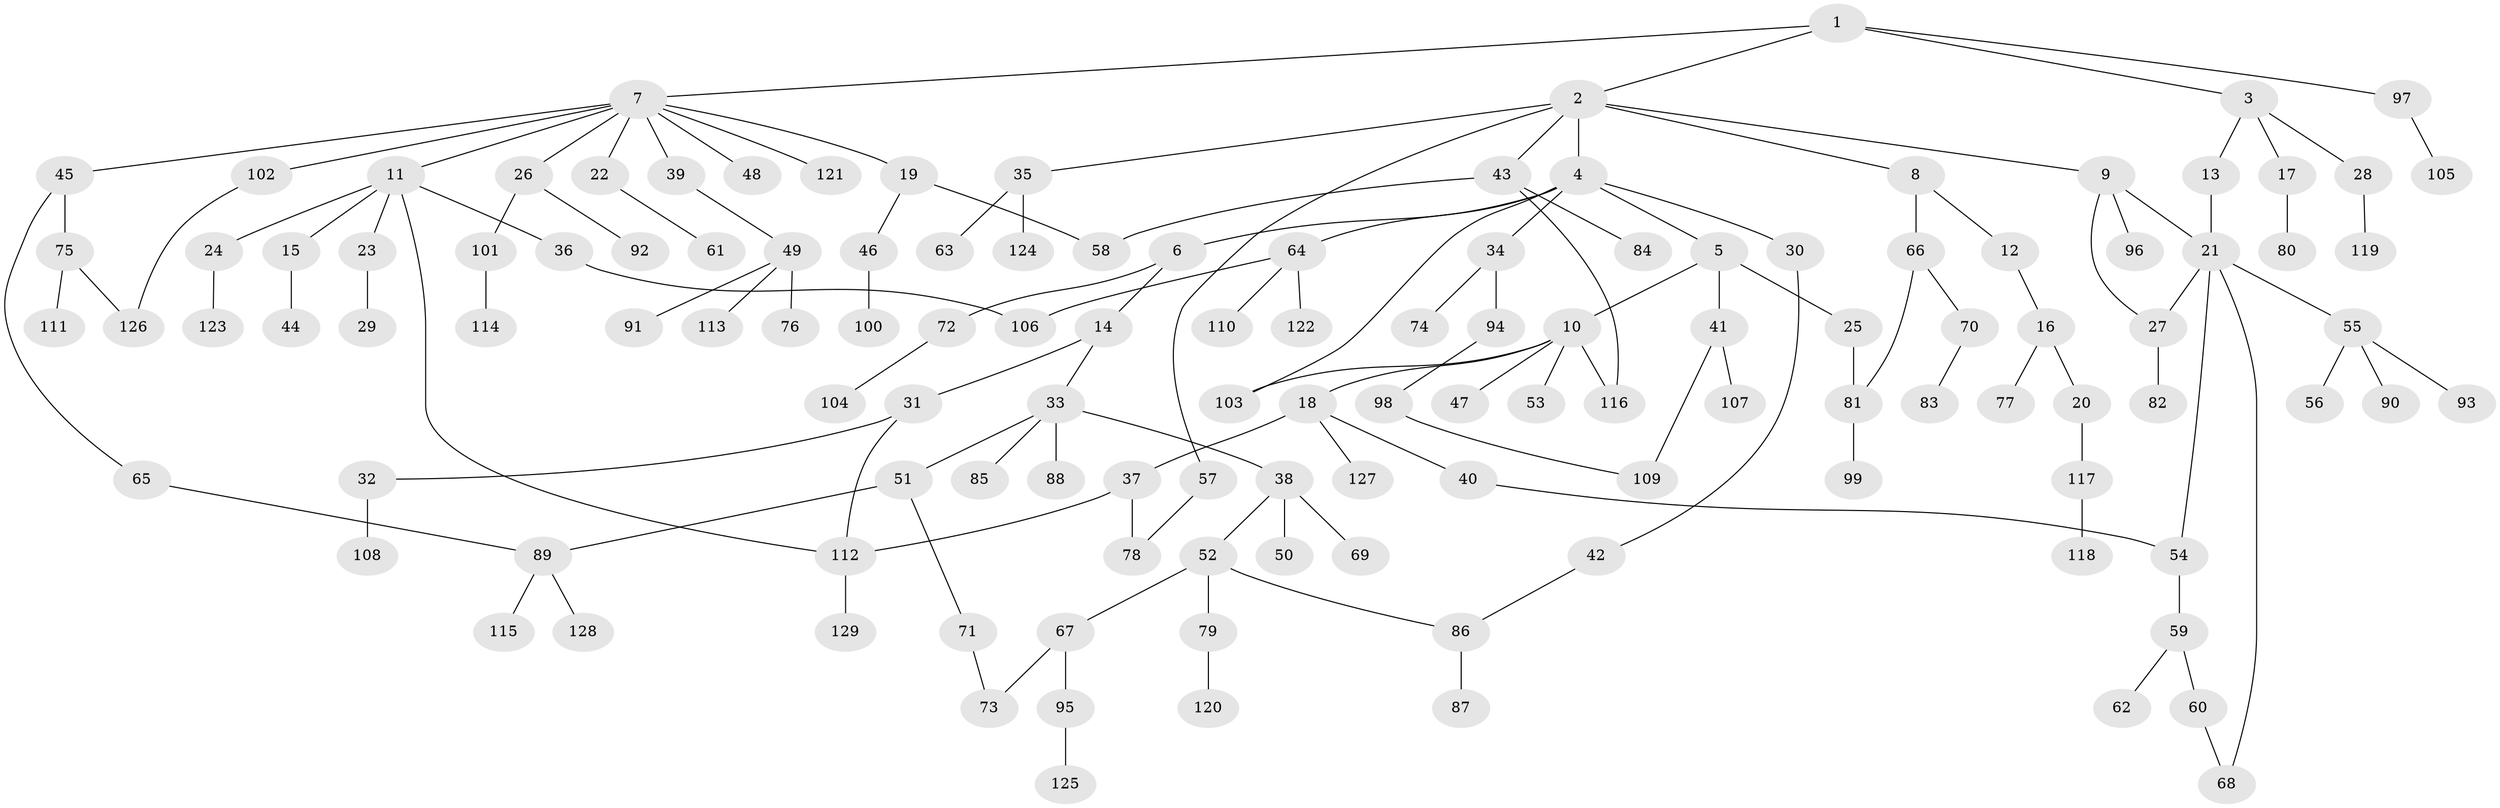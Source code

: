 // Generated by graph-tools (version 1.1) at 2025/25/03/09/25 03:25:30]
// undirected, 129 vertices, 145 edges
graph export_dot {
graph [start="1"]
  node [color=gray90,style=filled];
  1;
  2;
  3;
  4;
  5;
  6;
  7;
  8;
  9;
  10;
  11;
  12;
  13;
  14;
  15;
  16;
  17;
  18;
  19;
  20;
  21;
  22;
  23;
  24;
  25;
  26;
  27;
  28;
  29;
  30;
  31;
  32;
  33;
  34;
  35;
  36;
  37;
  38;
  39;
  40;
  41;
  42;
  43;
  44;
  45;
  46;
  47;
  48;
  49;
  50;
  51;
  52;
  53;
  54;
  55;
  56;
  57;
  58;
  59;
  60;
  61;
  62;
  63;
  64;
  65;
  66;
  67;
  68;
  69;
  70;
  71;
  72;
  73;
  74;
  75;
  76;
  77;
  78;
  79;
  80;
  81;
  82;
  83;
  84;
  85;
  86;
  87;
  88;
  89;
  90;
  91;
  92;
  93;
  94;
  95;
  96;
  97;
  98;
  99;
  100;
  101;
  102;
  103;
  104;
  105;
  106;
  107;
  108;
  109;
  110;
  111;
  112;
  113;
  114;
  115;
  116;
  117;
  118;
  119;
  120;
  121;
  122;
  123;
  124;
  125;
  126;
  127;
  128;
  129;
  1 -- 2;
  1 -- 3;
  1 -- 7;
  1 -- 97;
  2 -- 4;
  2 -- 8;
  2 -- 9;
  2 -- 35;
  2 -- 43;
  2 -- 57;
  3 -- 13;
  3 -- 17;
  3 -- 28;
  4 -- 5;
  4 -- 6;
  4 -- 30;
  4 -- 34;
  4 -- 64;
  4 -- 103;
  5 -- 10;
  5 -- 25;
  5 -- 41;
  6 -- 14;
  6 -- 72;
  7 -- 11;
  7 -- 19;
  7 -- 22;
  7 -- 26;
  7 -- 39;
  7 -- 45;
  7 -- 48;
  7 -- 102;
  7 -- 121;
  8 -- 12;
  8 -- 66;
  9 -- 27;
  9 -- 96;
  9 -- 21;
  10 -- 18;
  10 -- 47;
  10 -- 53;
  10 -- 103;
  10 -- 116;
  11 -- 15;
  11 -- 23;
  11 -- 24;
  11 -- 36;
  11 -- 112;
  12 -- 16;
  13 -- 21;
  14 -- 31;
  14 -- 33;
  15 -- 44;
  16 -- 20;
  16 -- 77;
  17 -- 80;
  18 -- 37;
  18 -- 40;
  18 -- 127;
  19 -- 46;
  19 -- 58;
  20 -- 117;
  21 -- 54;
  21 -- 55;
  21 -- 68;
  21 -- 27;
  22 -- 61;
  23 -- 29;
  24 -- 123;
  25 -- 81;
  26 -- 92;
  26 -- 101;
  27 -- 82;
  28 -- 119;
  30 -- 42;
  31 -- 32;
  31 -- 112;
  32 -- 108;
  33 -- 38;
  33 -- 51;
  33 -- 85;
  33 -- 88;
  34 -- 74;
  34 -- 94;
  35 -- 63;
  35 -- 124;
  36 -- 106;
  37 -- 112;
  37 -- 78;
  38 -- 50;
  38 -- 52;
  38 -- 69;
  39 -- 49;
  40 -- 54;
  41 -- 107;
  41 -- 109;
  42 -- 86;
  43 -- 58;
  43 -- 84;
  43 -- 116;
  45 -- 65;
  45 -- 75;
  46 -- 100;
  49 -- 76;
  49 -- 91;
  49 -- 113;
  51 -- 71;
  51 -- 89;
  52 -- 67;
  52 -- 79;
  52 -- 86;
  54 -- 59;
  55 -- 56;
  55 -- 90;
  55 -- 93;
  57 -- 78;
  59 -- 60;
  59 -- 62;
  60 -- 68;
  64 -- 106;
  64 -- 110;
  64 -- 122;
  65 -- 89;
  66 -- 70;
  66 -- 81;
  67 -- 95;
  67 -- 73;
  70 -- 83;
  71 -- 73;
  72 -- 104;
  75 -- 111;
  75 -- 126;
  79 -- 120;
  81 -- 99;
  86 -- 87;
  89 -- 115;
  89 -- 128;
  94 -- 98;
  95 -- 125;
  97 -- 105;
  98 -- 109;
  101 -- 114;
  102 -- 126;
  112 -- 129;
  117 -- 118;
}
